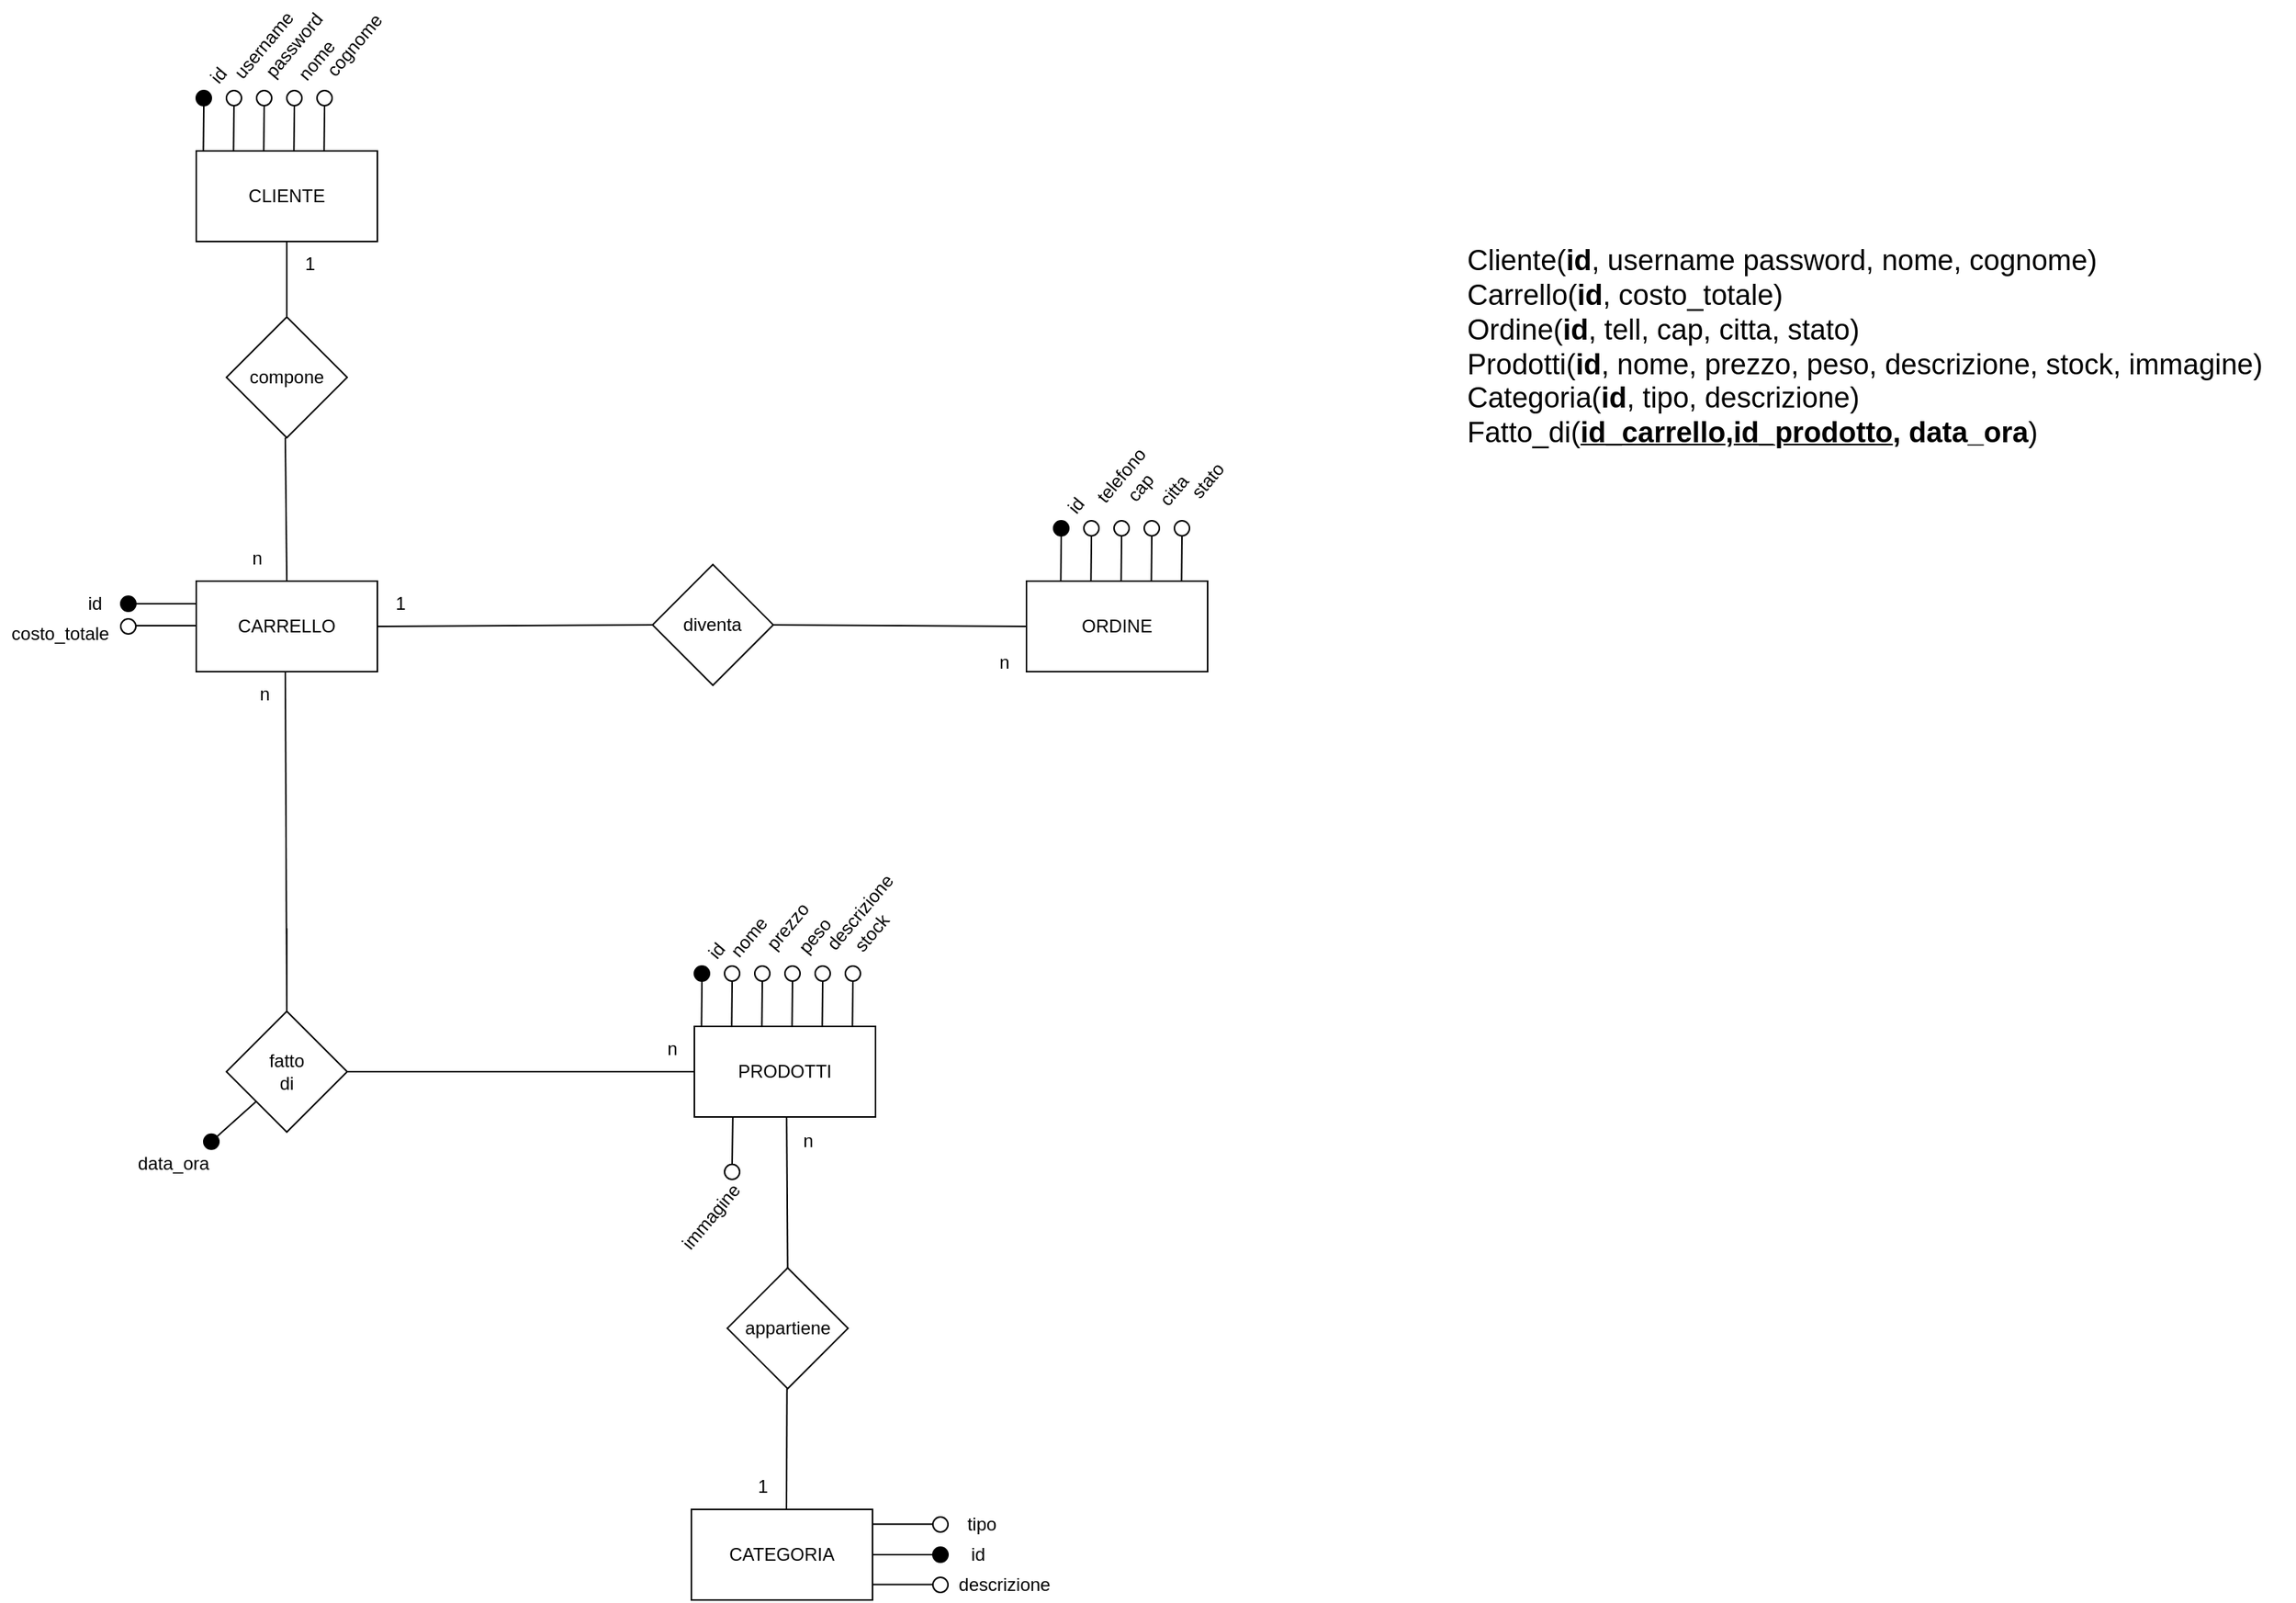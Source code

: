 <mxfile version="24.3.1" type="device">
  <diagram name="Pagina-1" id="775tsU2iaJtTNpcWsSUA">
    <mxGraphModel dx="2523" dy="1651" grid="1" gridSize="10" guides="1" tooltips="1" connect="1" arrows="0" fold="1" page="1" pageScale="1" pageWidth="827" pageHeight="1169" math="0" shadow="0">
      <root>
        <mxCell id="0" />
        <mxCell id="1" parent="0" />
        <mxCell id="DZDglYH-wyxLJOrZmrnM-11" value="PRODOTTI" style="rounded=0;whiteSpace=wrap;html=1;" vertex="1" parent="1">
          <mxGeometry x="-420" y="650" width="120" height="60" as="geometry" />
        </mxCell>
        <mxCell id="S8MZw_Oem8MkP1vNR_RJ-109" value="" style="endArrow=none;html=1;rounded=0;" parent="1" edge="1">
          <mxGeometry width="50" height="50" relative="1" as="geometry">
            <mxPoint x="-301.99" y="979.71" as="sourcePoint" />
            <mxPoint x="-261.99" y="979.71" as="targetPoint" />
          </mxGeometry>
        </mxCell>
        <mxCell id="S8MZw_Oem8MkP1vNR_RJ-110" value="" style="ellipse;whiteSpace=wrap;html=1;aspect=fixed;fillColor=#FFFFFF;direction=west;flipH=1;" parent="1" vertex="1">
          <mxGeometry x="-261.99" y="975" width="10" height="10" as="geometry" />
        </mxCell>
        <mxCell id="S8MZw_Oem8MkP1vNR_RJ-111" value="tipo" style="text;html=1;align=center;verticalAlign=middle;whiteSpace=wrap;rounded=0;rotation=0;direction=west;flipH=1;" parent="1" vertex="1">
          <mxGeometry x="-246.99" y="970" width="35" height="20" as="geometry" />
        </mxCell>
        <mxCell id="S8MZw_Oem8MkP1vNR_RJ-112" value="" style="endArrow=none;html=1;rounded=0;" parent="1" edge="1">
          <mxGeometry width="50" height="50" relative="1" as="geometry">
            <mxPoint x="-301.99" y="1000" as="sourcePoint" />
            <mxPoint x="-261.99" y="1000" as="targetPoint" />
          </mxGeometry>
        </mxCell>
        <mxCell id="S8MZw_Oem8MkP1vNR_RJ-113" value="" style="ellipse;whiteSpace=wrap;html=1;aspect=fixed;fillColor=#000000;direction=west;flipH=1;" parent="1" vertex="1">
          <mxGeometry x="-261.99" y="995" width="10" height="10" as="geometry" />
        </mxCell>
        <mxCell id="S8MZw_Oem8MkP1vNR_RJ-114" value="id" style="text;html=1;align=center;verticalAlign=middle;whiteSpace=wrap;rounded=0;rotation=0;direction=west;flipH=1;" parent="1" vertex="1">
          <mxGeometry x="-251.99" y="990" width="40" height="20" as="geometry" />
        </mxCell>
        <mxCell id="S8MZw_Oem8MkP1vNR_RJ-115" value="" style="endArrow=none;html=1;rounded=0;" parent="1" edge="1">
          <mxGeometry width="50" height="50" relative="1" as="geometry">
            <mxPoint x="-301.99" y="1019.71" as="sourcePoint" />
            <mxPoint x="-261.99" y="1019.71" as="targetPoint" />
          </mxGeometry>
        </mxCell>
        <mxCell id="S8MZw_Oem8MkP1vNR_RJ-116" value="" style="ellipse;whiteSpace=wrap;html=1;aspect=fixed;fillColor=#FFFFFF;direction=west;flipH=1;" parent="1" vertex="1">
          <mxGeometry x="-261.99" y="1015" width="10" height="10" as="geometry" />
        </mxCell>
        <mxCell id="S8MZw_Oem8MkP1vNR_RJ-1" value="CLIENTE" style="rounded=0;whiteSpace=wrap;html=1;" parent="1" vertex="1">
          <mxGeometry x="-750" y="70" width="120" height="60" as="geometry" />
        </mxCell>
        <mxCell id="S8MZw_Oem8MkP1vNR_RJ-2" value="compone" style="rhombus;whiteSpace=wrap;html=1;" parent="1" vertex="1">
          <mxGeometry x="-730" y="180" width="80" height="80" as="geometry" />
        </mxCell>
        <mxCell id="S8MZw_Oem8MkP1vNR_RJ-5" value="CARRELLO" style="rounded=0;whiteSpace=wrap;html=1;" parent="1" vertex="1">
          <mxGeometry x="-750" y="355" width="120" height="60" as="geometry" />
        </mxCell>
        <mxCell id="S8MZw_Oem8MkP1vNR_RJ-12" value="" style="endArrow=none;html=1;rounded=0;" parent="1" edge="1">
          <mxGeometry width="50" height="50" relative="1" as="geometry">
            <mxPoint x="-690" y="180" as="sourcePoint" />
            <mxPoint x="-690" y="130" as="targetPoint" />
          </mxGeometry>
        </mxCell>
        <mxCell id="S8MZw_Oem8MkP1vNR_RJ-13" value="" style="endArrow=none;html=1;rounded=0;exitX=0.5;exitY=0;exitDx=0;exitDy=0;" parent="1" edge="1" source="S8MZw_Oem8MkP1vNR_RJ-5">
          <mxGeometry width="50" height="50" relative="1" as="geometry">
            <mxPoint x="-691" y="310" as="sourcePoint" />
            <mxPoint x="-691" y="260" as="targetPoint" />
          </mxGeometry>
        </mxCell>
        <mxCell id="S8MZw_Oem8MkP1vNR_RJ-30" value="&lt;div&gt;appartiene&lt;/div&gt;" style="rhombus;whiteSpace=wrap;html=1;" parent="1" vertex="1">
          <mxGeometry x="-398.21" y="810" width="80" height="80" as="geometry" />
        </mxCell>
        <mxCell id="S8MZw_Oem8MkP1vNR_RJ-31" value="CATEGORIA" style="rounded=0;whiteSpace=wrap;html=1;" parent="1" vertex="1">
          <mxGeometry x="-421.99" y="970" width="120" height="60" as="geometry" />
        </mxCell>
        <mxCell id="S8MZw_Oem8MkP1vNR_RJ-34" value="" style="endArrow=none;html=1;rounded=0;" parent="1" edge="1">
          <mxGeometry width="50" height="50" relative="1" as="geometry">
            <mxPoint x="-415.29" y="650" as="sourcePoint" />
            <mxPoint x="-415" y="620" as="targetPoint" />
          </mxGeometry>
        </mxCell>
        <mxCell id="S8MZw_Oem8MkP1vNR_RJ-35" value="" style="ellipse;whiteSpace=wrap;html=1;aspect=fixed;fillColor=#000000;" parent="1" vertex="1">
          <mxGeometry x="-420" y="610" width="10" height="10" as="geometry" />
        </mxCell>
        <mxCell id="S8MZw_Oem8MkP1vNR_RJ-37" value="id" style="text;html=1;align=center;verticalAlign=middle;whiteSpace=wrap;rounded=0;rotation=-50;" parent="1" vertex="1">
          <mxGeometry x="-420" y="590" width="30" height="20" as="geometry" />
        </mxCell>
        <mxCell id="S8MZw_Oem8MkP1vNR_RJ-57" value="" style="endArrow=none;html=1;rounded=0;" parent="1" edge="1">
          <mxGeometry width="50" height="50" relative="1" as="geometry">
            <mxPoint x="-395.29" y="650" as="sourcePoint" />
            <mxPoint x="-395" y="620" as="targetPoint" />
          </mxGeometry>
        </mxCell>
        <mxCell id="S8MZw_Oem8MkP1vNR_RJ-58" value="" style="ellipse;whiteSpace=wrap;html=1;aspect=fixed;fillColor=#FFFFFF;" parent="1" vertex="1">
          <mxGeometry x="-400" y="610" width="10" height="10" as="geometry" />
        </mxCell>
        <mxCell id="S8MZw_Oem8MkP1vNR_RJ-59" value="nome" style="text;html=1;align=center;verticalAlign=middle;whiteSpace=wrap;rounded=0;rotation=-50;" parent="1" vertex="1">
          <mxGeometry x="-400.06" y="580.61" width="32.32" height="20" as="geometry" />
        </mxCell>
        <mxCell id="S8MZw_Oem8MkP1vNR_RJ-60" value="" style="endArrow=none;html=1;rounded=0;" parent="1" edge="1">
          <mxGeometry width="50" height="50" relative="1" as="geometry">
            <mxPoint x="-375.29" y="650" as="sourcePoint" />
            <mxPoint x="-375" y="620" as="targetPoint" />
          </mxGeometry>
        </mxCell>
        <mxCell id="S8MZw_Oem8MkP1vNR_RJ-61" value="" style="ellipse;whiteSpace=wrap;html=1;aspect=fixed;fillColor=#FFFFFF;" parent="1" vertex="1">
          <mxGeometry x="-380" y="610" width="10" height="10" as="geometry" />
        </mxCell>
        <mxCell id="S8MZw_Oem8MkP1vNR_RJ-62" value="&lt;div&gt;prezzo&lt;/div&gt;" style="text;html=1;align=center;verticalAlign=middle;whiteSpace=wrap;rounded=0;rotation=-50;" parent="1" vertex="1">
          <mxGeometry x="-378.21" y="573.83" width="40" height="20" as="geometry" />
        </mxCell>
        <mxCell id="S8MZw_Oem8MkP1vNR_RJ-63" value="" style="endArrow=none;html=1;rounded=0;" parent="1" edge="1">
          <mxGeometry width="50" height="50" relative="1" as="geometry">
            <mxPoint x="-355.29" y="650" as="sourcePoint" />
            <mxPoint x="-355" y="620" as="targetPoint" />
          </mxGeometry>
        </mxCell>
        <mxCell id="S8MZw_Oem8MkP1vNR_RJ-64" value="" style="ellipse;whiteSpace=wrap;html=1;aspect=fixed;fillColor=#FFFFFF;" parent="1" vertex="1">
          <mxGeometry x="-360" y="610" width="10" height="10" as="geometry" />
        </mxCell>
        <mxCell id="S8MZw_Oem8MkP1vNR_RJ-65" value="peso" style="text;html=1;align=center;verticalAlign=middle;whiteSpace=wrap;rounded=0;rotation=-50;" parent="1" vertex="1">
          <mxGeometry x="-360" y="580" width="40" height="20" as="geometry" />
        </mxCell>
        <mxCell id="S8MZw_Oem8MkP1vNR_RJ-66" value="" style="endArrow=none;html=1;rounded=0;" parent="1" edge="1">
          <mxGeometry width="50" height="50" relative="1" as="geometry">
            <mxPoint x="-335.29" y="650" as="sourcePoint" />
            <mxPoint x="-335" y="620" as="targetPoint" />
          </mxGeometry>
        </mxCell>
        <mxCell id="S8MZw_Oem8MkP1vNR_RJ-67" value="" style="ellipse;whiteSpace=wrap;html=1;aspect=fixed;fillColor=#FFFFFF;" parent="1" vertex="1">
          <mxGeometry x="-340" y="610" width="10" height="10" as="geometry" />
        </mxCell>
        <mxCell id="S8MZw_Oem8MkP1vNR_RJ-68" value="descrizione" style="text;html=1;align=center;verticalAlign=middle;whiteSpace=wrap;rounded=0;rotation=-50;" parent="1" vertex="1">
          <mxGeometry x="-342.42" y="564.8" width="63.57" height="20" as="geometry" />
        </mxCell>
        <mxCell id="S8MZw_Oem8MkP1vNR_RJ-69" value="" style="endArrow=none;html=1;rounded=0;" parent="1" edge="1">
          <mxGeometry width="50" height="50" relative="1" as="geometry">
            <mxPoint x="-315.29" y="650" as="sourcePoint" />
            <mxPoint x="-315" y="620" as="targetPoint" />
          </mxGeometry>
        </mxCell>
        <mxCell id="S8MZw_Oem8MkP1vNR_RJ-70" value="" style="ellipse;whiteSpace=wrap;html=1;aspect=fixed;fillColor=#FFFFFF;" parent="1" vertex="1">
          <mxGeometry x="-320" y="610" width="10" height="10" as="geometry" />
        </mxCell>
        <mxCell id="S8MZw_Oem8MkP1vNR_RJ-71" value="stock" style="text;html=1;align=center;verticalAlign=middle;whiteSpace=wrap;rounded=0;rotation=-50;" parent="1" vertex="1">
          <mxGeometry x="-316.1" y="578.35" width="28.21" height="20" as="geometry" />
        </mxCell>
        <mxCell id="S8MZw_Oem8MkP1vNR_RJ-170" value="descrizione" style="text;html=1;align=center;verticalAlign=middle;whiteSpace=wrap;rounded=0;rotation=0;direction=west;flipH=1;" parent="1" vertex="1">
          <mxGeometry x="-246.99" y="1010" width="65" height="20" as="geometry" />
        </mxCell>
        <mxCell id="DZDglYH-wyxLJOrZmrnM-1" value="" style="endArrow=none;html=1;rounded=0;" edge="1" parent="1" source="DZDglYH-wyxLJOrZmrnM-2">
          <mxGeometry width="50" height="50" relative="1" as="geometry">
            <mxPoint x="-750" y="370.0" as="sourcePoint" />
            <mxPoint x="-790" y="370.0" as="targetPoint" />
          </mxGeometry>
        </mxCell>
        <mxCell id="DZDglYH-wyxLJOrZmrnM-3" value="id" style="text;html=1;align=center;verticalAlign=middle;whiteSpace=wrap;rounded=0;rotation=0;" vertex="1" parent="1">
          <mxGeometry x="-827" y="360" width="20" height="20" as="geometry" />
        </mxCell>
        <mxCell id="DZDglYH-wyxLJOrZmrnM-4" value="" style="endArrow=none;html=1;rounded=0;" edge="1" parent="1">
          <mxGeometry width="50" height="50" relative="1" as="geometry">
            <mxPoint x="-750" y="384.5" as="sourcePoint" />
            <mxPoint x="-790" y="384.5" as="targetPoint" />
          </mxGeometry>
        </mxCell>
        <mxCell id="DZDglYH-wyxLJOrZmrnM-5" value="" style="ellipse;whiteSpace=wrap;html=1;aspect=fixed;fillColor=#FFFFFF;" vertex="1" parent="1">
          <mxGeometry x="-800" y="380" width="10" height="10" as="geometry" />
        </mxCell>
        <mxCell id="DZDglYH-wyxLJOrZmrnM-6" value="costo_totale" style="text;html=1;align=center;verticalAlign=middle;whiteSpace=wrap;rounded=0;rotation=0;" vertex="1" parent="1">
          <mxGeometry x="-880" y="380" width="80" height="20" as="geometry" />
        </mxCell>
        <mxCell id="DZDglYH-wyxLJOrZmrnM-10" value="" style="endArrow=none;html=1;rounded=0;exitX=0.5;exitY=0;exitDx=0;exitDy=0;" edge="1" parent="1" source="S8MZw_Oem8MkP1vNR_RJ-4">
          <mxGeometry width="50" height="50" relative="1" as="geometry">
            <mxPoint x="-680" y="470" as="sourcePoint" />
            <mxPoint x="-691" y="415" as="targetPoint" />
          </mxGeometry>
        </mxCell>
        <mxCell id="DZDglYH-wyxLJOrZmrnM-33" value="" style="endArrow=none;html=1;rounded=0;exitX=0.5;exitY=0;exitDx=0;exitDy=0;entryX=0.212;entryY=0.977;entryDx=0;entryDy=0;entryPerimeter=0;" edge="1" parent="1" source="DZDglYH-wyxLJOrZmrnM-34">
          <mxGeometry width="50" height="50" relative="1" as="geometry">
            <mxPoint x="-400" y="741.38" as="sourcePoint" />
            <mxPoint x="-394.56" y="710.0" as="targetPoint" />
          </mxGeometry>
        </mxCell>
        <mxCell id="DZDglYH-wyxLJOrZmrnM-34" value="" style="ellipse;whiteSpace=wrap;html=1;aspect=fixed;fillColor=#FFFFFF;" vertex="1" parent="1">
          <mxGeometry x="-400" y="741.38" width="10" height="10" as="geometry" />
        </mxCell>
        <mxCell id="DZDglYH-wyxLJOrZmrnM-36" value="immagine" style="text;html=1;align=center;verticalAlign=middle;whiteSpace=wrap;rounded=0;rotation=-50;" vertex="1" parent="1">
          <mxGeometry x="-437" y="766.38" width="57" height="20" as="geometry" />
        </mxCell>
        <mxCell id="DZDglYH-wyxLJOrZmrnM-37" value="" style="endArrow=none;html=1;rounded=0;" edge="1" parent="1">
          <mxGeometry width="50" height="50" relative="1" as="geometry">
            <mxPoint x="-690" y="680" as="sourcePoint" />
            <mxPoint x="-690" y="585" as="targetPoint" />
          </mxGeometry>
        </mxCell>
        <mxCell id="DZDglYH-wyxLJOrZmrnM-38" value="" style="endArrow=none;html=1;rounded=0;" edge="1" parent="1">
          <mxGeometry width="50" height="50" relative="1" as="geometry">
            <mxPoint x="-690" y="680" as="sourcePoint" />
            <mxPoint x="-420" y="680" as="targetPoint" />
          </mxGeometry>
        </mxCell>
        <mxCell id="DZDglYH-wyxLJOrZmrnM-39" value="" style="endArrow=none;html=1;rounded=0;" edge="1" parent="1">
          <mxGeometry width="50" height="50" relative="1" as="geometry">
            <mxPoint x="-745.29" y="70" as="sourcePoint" />
            <mxPoint x="-745" y="40" as="targetPoint" />
          </mxGeometry>
        </mxCell>
        <mxCell id="DZDglYH-wyxLJOrZmrnM-40" value="" style="ellipse;whiteSpace=wrap;html=1;aspect=fixed;fillColor=#000000;" vertex="1" parent="1">
          <mxGeometry x="-750" y="30" width="10" height="10" as="geometry" />
        </mxCell>
        <mxCell id="DZDglYH-wyxLJOrZmrnM-41" value="id" style="text;html=1;align=center;verticalAlign=middle;whiteSpace=wrap;rounded=0;rotation=-50;" vertex="1" parent="1">
          <mxGeometry x="-750" y="10" width="30" height="20" as="geometry" />
        </mxCell>
        <mxCell id="DZDglYH-wyxLJOrZmrnM-42" value="" style="endArrow=none;html=1;rounded=0;" edge="1" parent="1">
          <mxGeometry width="50" height="50" relative="1" as="geometry">
            <mxPoint x="-725.29" y="70" as="sourcePoint" />
            <mxPoint x="-725" y="40" as="targetPoint" />
          </mxGeometry>
        </mxCell>
        <mxCell id="DZDglYH-wyxLJOrZmrnM-43" value="" style="ellipse;whiteSpace=wrap;html=1;aspect=fixed;fillColor=#FFFFFF;" vertex="1" parent="1">
          <mxGeometry x="-730" y="30" width="10" height="10" as="geometry" />
        </mxCell>
        <mxCell id="DZDglYH-wyxLJOrZmrnM-44" value="username" style="text;html=1;align=center;verticalAlign=middle;whiteSpace=wrap;rounded=0;rotation=-50;" vertex="1" parent="1">
          <mxGeometry x="-735" y="-10" width="60" height="20" as="geometry" />
        </mxCell>
        <mxCell id="DZDglYH-wyxLJOrZmrnM-45" value="" style="endArrow=none;html=1;rounded=0;" edge="1" parent="1">
          <mxGeometry width="50" height="50" relative="1" as="geometry">
            <mxPoint x="-705.29" y="70" as="sourcePoint" />
            <mxPoint x="-705" y="40" as="targetPoint" />
          </mxGeometry>
        </mxCell>
        <mxCell id="DZDglYH-wyxLJOrZmrnM-46" value="" style="ellipse;whiteSpace=wrap;html=1;aspect=fixed;fillColor=#FFFFFF;" vertex="1" parent="1">
          <mxGeometry x="-710" y="30" width="10" height="10" as="geometry" />
        </mxCell>
        <mxCell id="DZDglYH-wyxLJOrZmrnM-47" value="password" style="text;html=1;align=center;verticalAlign=middle;whiteSpace=wrap;rounded=0;rotation=-50;" vertex="1" parent="1">
          <mxGeometry x="-710" y="-10" width="50" height="20" as="geometry" />
        </mxCell>
        <mxCell id="DZDglYH-wyxLJOrZmrnM-48" value="" style="endArrow=none;html=1;rounded=0;" edge="1" parent="1">
          <mxGeometry width="50" height="50" relative="1" as="geometry">
            <mxPoint x="-685.29" y="70" as="sourcePoint" />
            <mxPoint x="-685" y="40" as="targetPoint" />
          </mxGeometry>
        </mxCell>
        <mxCell id="DZDglYH-wyxLJOrZmrnM-49" value="" style="ellipse;whiteSpace=wrap;html=1;aspect=fixed;fillColor=#FFFFFF;" vertex="1" parent="1">
          <mxGeometry x="-690" y="30" width="10" height="10" as="geometry" />
        </mxCell>
        <mxCell id="DZDglYH-wyxLJOrZmrnM-50" value="nome" style="text;html=1;align=center;verticalAlign=middle;whiteSpace=wrap;rounded=0;rotation=-50;" vertex="1" parent="1">
          <mxGeometry x="-690" width="40" height="20" as="geometry" />
        </mxCell>
        <mxCell id="DZDglYH-wyxLJOrZmrnM-51" value="" style="endArrow=none;html=1;rounded=0;" edge="1" parent="1">
          <mxGeometry width="50" height="50" relative="1" as="geometry">
            <mxPoint x="-665.29" y="70" as="sourcePoint" />
            <mxPoint x="-665" y="40" as="targetPoint" />
          </mxGeometry>
        </mxCell>
        <mxCell id="DZDglYH-wyxLJOrZmrnM-52" value="" style="ellipse;whiteSpace=wrap;html=1;aspect=fixed;fillColor=#FFFFFF;" vertex="1" parent="1">
          <mxGeometry x="-670" y="30" width="10" height="10" as="geometry" />
        </mxCell>
        <mxCell id="DZDglYH-wyxLJOrZmrnM-53" value="cognome" style="text;html=1;align=center;verticalAlign=middle;whiteSpace=wrap;rounded=0;rotation=-50;" vertex="1" parent="1">
          <mxGeometry x="-670" y="-10" width="50" height="20" as="geometry" />
        </mxCell>
        <mxCell id="DZDglYH-wyxLJOrZmrnM-57" value="" style="endArrow=none;html=1;rounded=0;exitX=0.5;exitY=0;exitDx=0;exitDy=0;" edge="1" parent="1" source="S8MZw_Oem8MkP1vNR_RJ-30">
          <mxGeometry width="50" height="50" relative="1" as="geometry">
            <mxPoint x="-360" y="800" as="sourcePoint" />
            <mxPoint x="-358.9" y="710" as="targetPoint" />
          </mxGeometry>
        </mxCell>
        <mxCell id="DZDglYH-wyxLJOrZmrnM-58" value="" style="endArrow=none;html=1;rounded=0;" edge="1" parent="1">
          <mxGeometry width="50" height="50" relative="1" as="geometry">
            <mxPoint x="-359" y="970" as="sourcePoint" />
            <mxPoint x="-358.66" y="890" as="targetPoint" />
          </mxGeometry>
        </mxCell>
        <mxCell id="DZDglYH-wyxLJOrZmrnM-71" value="ORDINE" style="rounded=0;whiteSpace=wrap;html=1;" vertex="1" parent="1">
          <mxGeometry x="-200" y="355" width="120" height="60" as="geometry" />
        </mxCell>
        <mxCell id="DZDglYH-wyxLJOrZmrnM-81" value="" style="endArrow=none;html=1;rounded=0;exitX=1;exitY=0.5;exitDx=0;exitDy=0;entryX=0;entryY=0.5;entryDx=0;entryDy=0;" edge="1" parent="1" source="DZDglYH-wyxLJOrZmrnM-80" target="DZDglYH-wyxLJOrZmrnM-71">
          <mxGeometry width="50" height="50" relative="1" as="geometry">
            <mxPoint x="-630" y="410.99" as="sourcePoint" />
            <mxPoint x="330" y="125.99" as="targetPoint" />
          </mxGeometry>
        </mxCell>
        <mxCell id="DZDglYH-wyxLJOrZmrnM-85" value="" style="endArrow=none;html=1;rounded=0;" edge="1" parent="1">
          <mxGeometry width="50" height="50" relative="1" as="geometry">
            <mxPoint x="-177.28" y="355" as="sourcePoint" />
            <mxPoint x="-176.99" y="325" as="targetPoint" />
          </mxGeometry>
        </mxCell>
        <mxCell id="DZDglYH-wyxLJOrZmrnM-86" value="" style="ellipse;whiteSpace=wrap;html=1;aspect=fixed;fillColor=#000000;" vertex="1" parent="1">
          <mxGeometry x="-181.99" y="315" width="10" height="10" as="geometry" />
        </mxCell>
        <mxCell id="DZDglYH-wyxLJOrZmrnM-87" value="id" style="text;html=1;align=center;verticalAlign=middle;whiteSpace=wrap;rounded=0;rotation=-50;" vertex="1" parent="1">
          <mxGeometry x="-181.99" y="295" width="30" height="20" as="geometry" />
        </mxCell>
        <mxCell id="DZDglYH-wyxLJOrZmrnM-88" value="" style="endArrow=none;html=1;rounded=0;" edge="1" parent="1">
          <mxGeometry width="50" height="50" relative="1" as="geometry">
            <mxPoint x="-157.28" y="355" as="sourcePoint" />
            <mxPoint x="-156.99" y="325" as="targetPoint" />
          </mxGeometry>
        </mxCell>
        <mxCell id="DZDglYH-wyxLJOrZmrnM-89" value="" style="ellipse;whiteSpace=wrap;html=1;aspect=fixed;fillColor=#FFFFFF;" vertex="1" parent="1">
          <mxGeometry x="-161.99" y="315" width="10" height="10" as="geometry" />
        </mxCell>
        <mxCell id="DZDglYH-wyxLJOrZmrnM-90" value="telefono" style="text;html=1;align=center;verticalAlign=middle;whiteSpace=wrap;rounded=0;rotation=-50;" vertex="1" parent="1">
          <mxGeometry x="-167" y="274.98" width="60.06" height="20" as="geometry" />
        </mxCell>
        <mxCell id="DZDglYH-wyxLJOrZmrnM-91" value="" style="endArrow=none;html=1;rounded=0;" edge="1" parent="1">
          <mxGeometry width="50" height="50" relative="1" as="geometry">
            <mxPoint x="-137.28" y="355" as="sourcePoint" />
            <mxPoint x="-136.99" y="325" as="targetPoint" />
          </mxGeometry>
        </mxCell>
        <mxCell id="DZDglYH-wyxLJOrZmrnM-92" value="" style="ellipse;whiteSpace=wrap;html=1;aspect=fixed;fillColor=#FFFFFF;" vertex="1" parent="1">
          <mxGeometry x="-141.99" y="315" width="10" height="10" as="geometry" />
        </mxCell>
        <mxCell id="DZDglYH-wyxLJOrZmrnM-93" value="cap" style="text;html=1;align=center;verticalAlign=middle;whiteSpace=wrap;rounded=0;rotation=-50;" vertex="1" parent="1">
          <mxGeometry x="-138.09" y="283.35" width="28.21" height="20" as="geometry" />
        </mxCell>
        <mxCell id="DZDglYH-wyxLJOrZmrnM-94" value="" style="endArrow=none;html=1;rounded=0;" edge="1" parent="1">
          <mxGeometry width="50" height="50" relative="1" as="geometry">
            <mxPoint x="-117.28" y="355" as="sourcePoint" />
            <mxPoint x="-116.99" y="325" as="targetPoint" />
          </mxGeometry>
        </mxCell>
        <mxCell id="DZDglYH-wyxLJOrZmrnM-95" value="" style="ellipse;whiteSpace=wrap;html=1;aspect=fixed;fillColor=#FFFFFF;" vertex="1" parent="1">
          <mxGeometry x="-121.99" y="315" width="10" height="10" as="geometry" />
        </mxCell>
        <mxCell id="DZDglYH-wyxLJOrZmrnM-96" value="citta" style="text;html=1;align=center;verticalAlign=middle;whiteSpace=wrap;rounded=0;rotation=-50;" vertex="1" parent="1">
          <mxGeometry x="-121.99" y="285" width="40" height="20" as="geometry" />
        </mxCell>
        <mxCell id="DZDglYH-wyxLJOrZmrnM-97" value="" style="endArrow=none;html=1;rounded=0;" edge="1" parent="1">
          <mxGeometry width="50" height="50" relative="1" as="geometry">
            <mxPoint x="-97.28" y="355" as="sourcePoint" />
            <mxPoint x="-96.99" y="325" as="targetPoint" />
          </mxGeometry>
        </mxCell>
        <mxCell id="DZDglYH-wyxLJOrZmrnM-98" value="" style="ellipse;whiteSpace=wrap;html=1;aspect=fixed;fillColor=#FFFFFF;" vertex="1" parent="1">
          <mxGeometry x="-101.99" y="315" width="10" height="10" as="geometry" />
        </mxCell>
        <mxCell id="DZDglYH-wyxLJOrZmrnM-99" value="stato" style="text;html=1;align=center;verticalAlign=middle;whiteSpace=wrap;rounded=0;rotation=-50;" vertex="1" parent="1">
          <mxGeometry x="-100.63" y="277.9" width="42.42" height="20" as="geometry" />
        </mxCell>
        <mxCell id="DZDglYH-wyxLJOrZmrnM-103" value="1" style="text;html=1;align=center;verticalAlign=middle;resizable=0;points=[];autosize=1;strokeColor=none;fillColor=none;" vertex="1" parent="1">
          <mxGeometry x="-690" y="130" width="30" height="30" as="geometry" />
        </mxCell>
        <mxCell id="DZDglYH-wyxLJOrZmrnM-104" value="n" style="text;html=1;align=center;verticalAlign=middle;resizable=0;points=[];autosize=1;strokeColor=none;fillColor=none;" vertex="1" parent="1">
          <mxGeometry x="-725" y="325" width="30" height="30" as="geometry" />
        </mxCell>
        <mxCell id="DZDglYH-wyxLJOrZmrnM-105" value="1" style="text;html=1;align=center;verticalAlign=middle;resizable=0;points=[];autosize=1;strokeColor=none;fillColor=none;" vertex="1" parent="1">
          <mxGeometry x="-630" y="355" width="30" height="30" as="geometry" />
        </mxCell>
        <mxCell id="DZDglYH-wyxLJOrZmrnM-106" value="n" style="text;html=1;align=center;verticalAlign=middle;resizable=0;points=[];autosize=1;strokeColor=none;fillColor=none;" vertex="1" parent="1">
          <mxGeometry x="-230" y="393.99" width="30" height="30" as="geometry" />
        </mxCell>
        <mxCell id="DZDglYH-wyxLJOrZmrnM-107" value="n" style="text;html=1;align=center;verticalAlign=middle;resizable=0;points=[];autosize=1;strokeColor=none;fillColor=none;" vertex="1" parent="1">
          <mxGeometry x="-720" y="415" width="30" height="30" as="geometry" />
        </mxCell>
        <mxCell id="DZDglYH-wyxLJOrZmrnM-108" value="n" style="text;html=1;align=center;verticalAlign=middle;resizable=0;points=[];autosize=1;strokeColor=none;fillColor=none;" vertex="1" parent="1">
          <mxGeometry x="-450" y="650" width="30" height="30" as="geometry" />
        </mxCell>
        <mxCell id="DZDglYH-wyxLJOrZmrnM-110" value="n" style="text;html=1;align=center;verticalAlign=middle;resizable=0;points=[];autosize=1;strokeColor=none;fillColor=none;" vertex="1" parent="1">
          <mxGeometry x="-360" y="711.38" width="30" height="30" as="geometry" />
        </mxCell>
        <mxCell id="DZDglYH-wyxLJOrZmrnM-111" value="1" style="text;html=1;align=center;verticalAlign=middle;resizable=0;points=[];autosize=1;strokeColor=none;fillColor=none;" vertex="1" parent="1">
          <mxGeometry x="-390" y="940" width="30" height="30" as="geometry" />
        </mxCell>
        <mxCell id="DZDglYH-wyxLJOrZmrnM-112" value="" style="endArrow=none;html=1;rounded=0;" edge="1" parent="1" target="DZDglYH-wyxLJOrZmrnM-2">
          <mxGeometry width="50" height="50" relative="1" as="geometry">
            <mxPoint x="-750" y="370.0" as="sourcePoint" />
            <mxPoint x="-790" y="370.0" as="targetPoint" />
          </mxGeometry>
        </mxCell>
        <mxCell id="DZDglYH-wyxLJOrZmrnM-2" value="" style="ellipse;whiteSpace=wrap;html=1;aspect=fixed;fillColor=#000000;strokeColor=#000000;" vertex="1" parent="1">
          <mxGeometry x="-800" y="365" width="10" height="10" as="geometry" />
        </mxCell>
        <mxCell id="DZDglYH-wyxLJOrZmrnM-113" value="" style="endArrow=none;html=1;rounded=0;exitX=1;exitY=0.5;exitDx=0;exitDy=0;entryX=0;entryY=0.5;entryDx=0;entryDy=0;" edge="1" parent="1" source="S8MZw_Oem8MkP1vNR_RJ-5" target="DZDglYH-wyxLJOrZmrnM-80">
          <mxGeometry width="50" height="50" relative="1" as="geometry">
            <mxPoint x="-630" y="385" as="sourcePoint" />
            <mxPoint x="333" y="380" as="targetPoint" />
          </mxGeometry>
        </mxCell>
        <mxCell id="DZDglYH-wyxLJOrZmrnM-80" value="diventa" style="rhombus;whiteSpace=wrap;html=1;" vertex="1" parent="1">
          <mxGeometry x="-447.74" y="343.99" width="80" height="80" as="geometry" />
        </mxCell>
        <mxCell id="DZDglYH-wyxLJOrZmrnM-114" value="&lt;div style=&quot;font-size: 19px;&quot;&gt;Cliente(&lt;b style=&quot;font-size: 19px;&quot;&gt;id&lt;/b&gt;, username password, nome, cognome)&lt;/div&gt;&lt;div style=&quot;font-size: 19px;&quot;&gt;Carrello(&lt;b style=&quot;font-size: 19px;&quot;&gt;id&lt;/b&gt;, costo_totale) &lt;br style=&quot;font-size: 19px;&quot;&gt;&lt;/div&gt;&lt;div style=&quot;font-size: 19px;&quot;&gt;Ordine(&lt;b style=&quot;font-size: 19px;&quot;&gt;id&lt;/b&gt;, tell, cap, citta, stato)&lt;/div&gt;&lt;div style=&quot;font-size: 19px;&quot;&gt;Prodotti(&lt;b style=&quot;font-size: 19px;&quot;&gt;id&lt;/b&gt;, nome, prezzo, peso, descrizione, stock, immagine)&lt;/div&gt;&lt;div style=&quot;font-size: 19px;&quot;&gt;Categoria(&lt;b style=&quot;font-size: 19px;&quot;&gt;id&lt;/b&gt;, tipo, descrizione)&lt;br style=&quot;font-size: 19px;&quot;&gt;&lt;/div&gt;&lt;div style=&quot;font-size: 19px;&quot;&gt;Fatto_di(&lt;b&gt;&lt;u&gt;id_carrello,id_prodotto&lt;/u&gt;, data_ora&lt;/b&gt;)&lt;br style=&quot;font-size: 19px;&quot;&gt;&lt;/div&gt;" style="text;html=1;align=left;verticalAlign=middle;resizable=0;points=[];autosize=1;strokeColor=none;fillColor=none;fontSize=19;dashed=1;strokeWidth=3;" vertex="1" parent="1">
          <mxGeometry x="90" y="124.98" width="550" height="150" as="geometry" />
        </mxCell>
        <mxCell id="S8MZw_Oem8MkP1vNR_RJ-4" value="&lt;div&gt;fatto&lt;/div&gt;&lt;div&gt;di&lt;br&gt;&lt;/div&gt;" style="rhombus;whiteSpace=wrap;html=1;" parent="1" vertex="1">
          <mxGeometry x="-730" y="640" width="80" height="80" as="geometry" />
        </mxCell>
        <mxCell id="DZDglYH-wyxLJOrZmrnM-133" value="" style="endArrow=none;html=1;rounded=0;" edge="1" parent="1" source="DZDglYH-wyxLJOrZmrnM-134">
          <mxGeometry width="50" height="50" relative="1" as="geometry">
            <mxPoint x="-740" y="730" as="sourcePoint" />
            <mxPoint x="-710.58" y="700" as="targetPoint" />
          </mxGeometry>
        </mxCell>
        <mxCell id="DZDglYH-wyxLJOrZmrnM-135" value="data_ora" style="text;html=1;align=center;verticalAlign=middle;whiteSpace=wrap;rounded=0;rotation=0;" vertex="1" parent="1">
          <mxGeometry x="-800" y="731.38" width="70" height="20" as="geometry" />
        </mxCell>
        <mxCell id="DZDglYH-wyxLJOrZmrnM-138" value="" style="endArrow=none;html=1;rounded=0;" edge="1" parent="1" target="DZDglYH-wyxLJOrZmrnM-134">
          <mxGeometry width="50" height="50" relative="1" as="geometry">
            <mxPoint x="-740" y="730" as="sourcePoint" />
            <mxPoint x="-710.58" y="700" as="targetPoint" />
          </mxGeometry>
        </mxCell>
        <mxCell id="DZDglYH-wyxLJOrZmrnM-134" value="" style="ellipse;whiteSpace=wrap;html=1;aspect=fixed;fillColor=#000000;" vertex="1" parent="1">
          <mxGeometry x="-745" y="721.38" width="10" height="10" as="geometry" />
        </mxCell>
      </root>
    </mxGraphModel>
  </diagram>
</mxfile>
